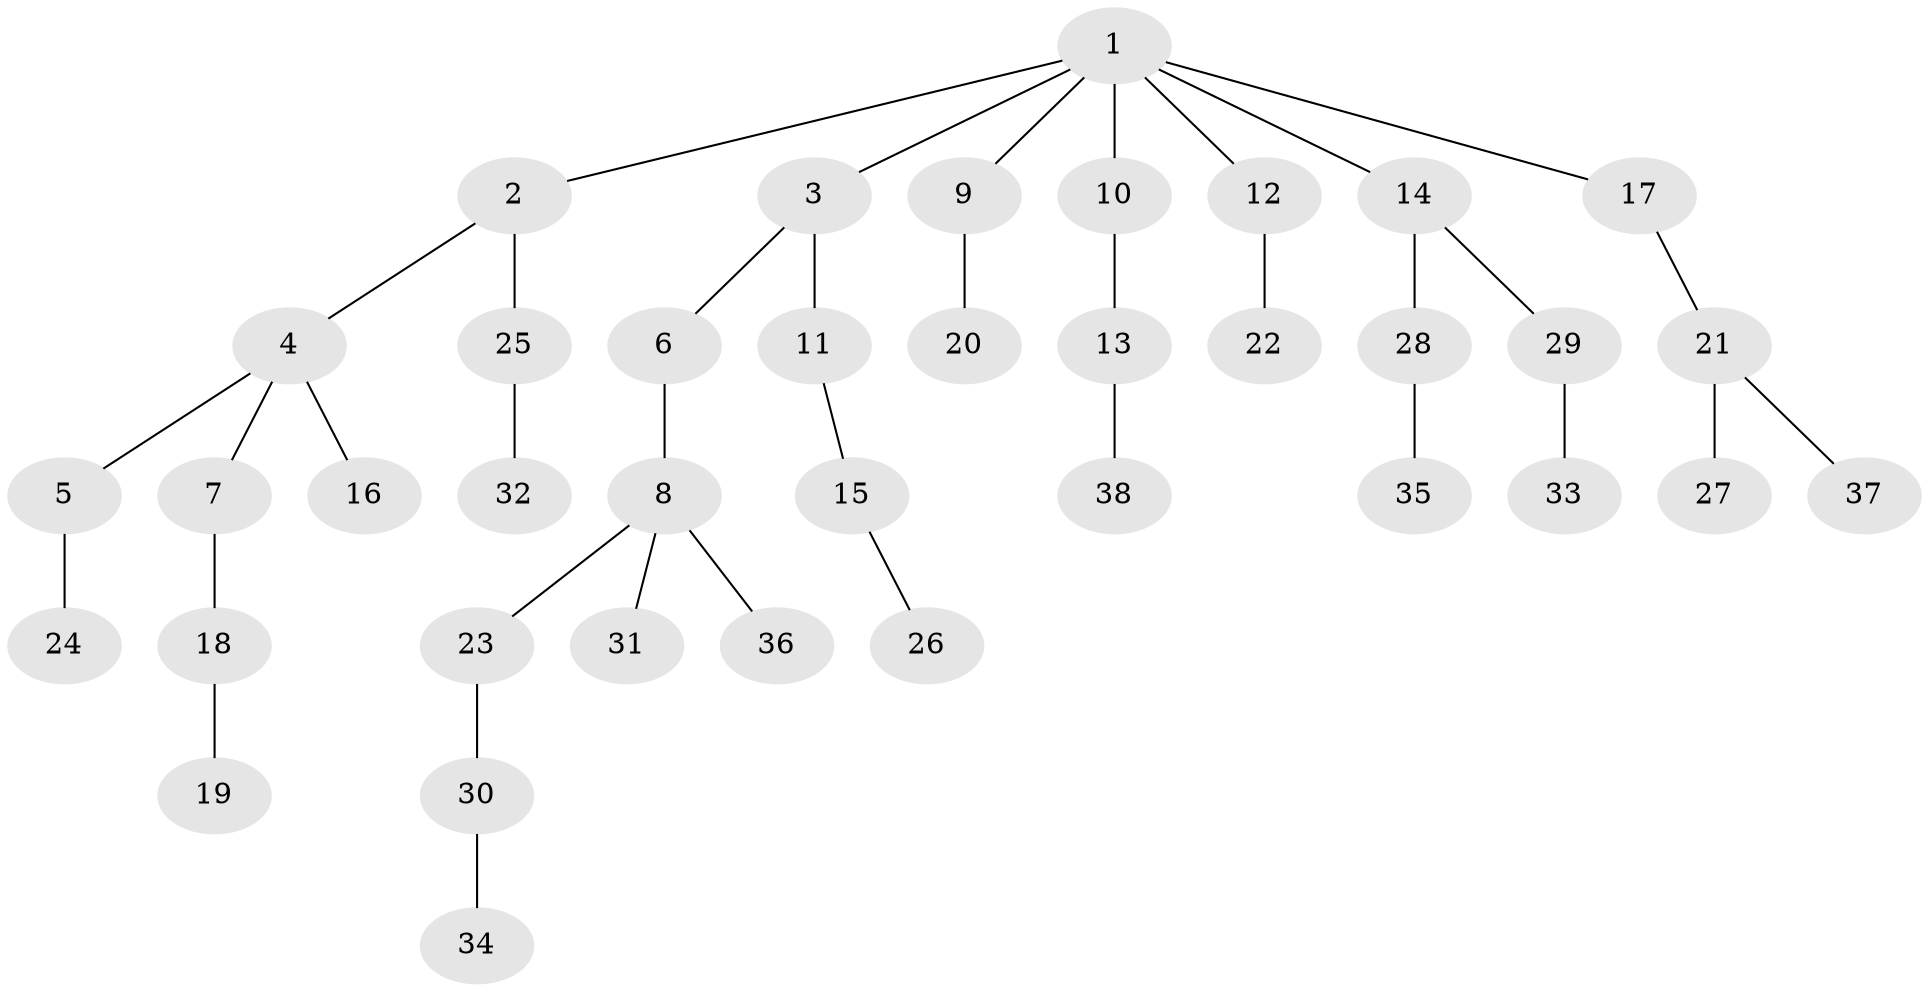 // original degree distribution, {8: 0.013513513513513514, 4: 0.06756756756756757, 5: 0.02702702702702703, 3: 0.16216216216216217, 2: 0.24324324324324326, 1: 0.4864864864864865}
// Generated by graph-tools (version 1.1) at 2025/36/03/09/25 02:36:37]
// undirected, 38 vertices, 37 edges
graph export_dot {
graph [start="1"]
  node [color=gray90,style=filled];
  1;
  2;
  3;
  4;
  5;
  6;
  7;
  8;
  9;
  10;
  11;
  12;
  13;
  14;
  15;
  16;
  17;
  18;
  19;
  20;
  21;
  22;
  23;
  24;
  25;
  26;
  27;
  28;
  29;
  30;
  31;
  32;
  33;
  34;
  35;
  36;
  37;
  38;
  1 -- 2 [weight=1.0];
  1 -- 3 [weight=1.0];
  1 -- 9 [weight=1.0];
  1 -- 10 [weight=1.0];
  1 -- 12 [weight=1.0];
  1 -- 14 [weight=1.0];
  1 -- 17 [weight=1.0];
  2 -- 4 [weight=1.0];
  2 -- 25 [weight=1.0];
  3 -- 6 [weight=1.0];
  3 -- 11 [weight=1.0];
  4 -- 5 [weight=1.0];
  4 -- 7 [weight=1.0];
  4 -- 16 [weight=1.0];
  5 -- 24 [weight=1.0];
  6 -- 8 [weight=1.0];
  7 -- 18 [weight=1.0];
  8 -- 23 [weight=1.0];
  8 -- 31 [weight=1.0];
  8 -- 36 [weight=1.0];
  9 -- 20 [weight=2.0];
  10 -- 13 [weight=2.0];
  11 -- 15 [weight=1.0];
  12 -- 22 [weight=3.0];
  13 -- 38 [weight=1.0];
  14 -- 28 [weight=1.0];
  14 -- 29 [weight=1.0];
  15 -- 26 [weight=1.0];
  17 -- 21 [weight=1.0];
  18 -- 19 [weight=1.0];
  21 -- 27 [weight=2.0];
  21 -- 37 [weight=1.0];
  23 -- 30 [weight=1.0];
  25 -- 32 [weight=1.0];
  28 -- 35 [weight=1.0];
  29 -- 33 [weight=3.0];
  30 -- 34 [weight=1.0];
}
